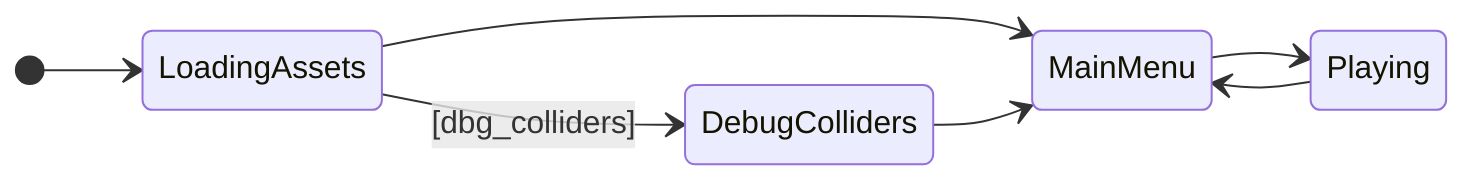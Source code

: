 stateDiagram-v2
Direction LR
[*] --> LoadingAssets
LoadingAssets --> DebugColliders: [dbg_colliders]
LoadingAssets --> MainMenu
DebugColliders --> MainMenu
MainMenu --> Playing
Playing --> MainMenu
